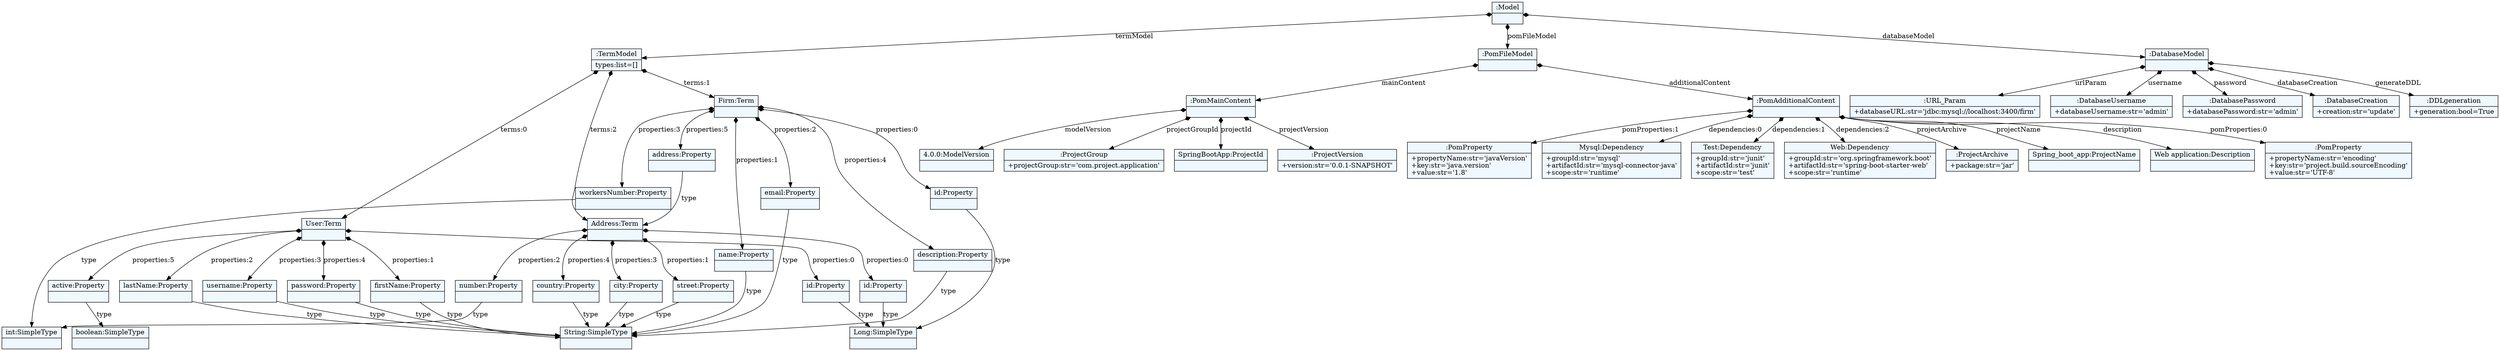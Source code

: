 
    digraph textX {
    fontname = "Bitstream Vera Sans"
    fontsize = 8
    node[
        shape=record,
        style=filled,
        fillcolor=aliceblue
    ]
    nodesep = 0.3
    edge[dir=black,arrowtail=empty]


2593643852968 -> 2593643888256 [label="termModel" arrowtail=diamond dir=both]
2593643888256 -> 2593643823680 [label="terms:0" arrowtail=diamond dir=both]
2593643823680 -> 2593643826928 [label="properties:0" arrowtail=diamond dir=both]
2593643826928 -> 2593633813896 [label="type" ]
2593633813896[label="{Long:SimpleType|}"]
2593643826928[label="{id:Property|}"]
2593643823680 -> 2593643825024 [label="properties:1" arrowtail=diamond dir=both]
2593643825024 -> 2593633791336 [label="type" ]
2593633791336[label="{String:SimpleType|}"]
2593643825024[label="{firstName:Property|}"]
2593643823680 -> 2593643824800 [label="properties:2" arrowtail=diamond dir=both]
2593643824800 -> 2593633791336 [label="type" ]
2593643824800[label="{lastName:Property|}"]
2593643823680 -> 2593643824296 [label="properties:3" arrowtail=diamond dir=both]
2593643824296 -> 2593633791336 [label="type" ]
2593643824296[label="{username:Property|}"]
2593643823680 -> 2593643925008 [label="properties:4" arrowtail=diamond dir=both]
2593643925008 -> 2593633791336 [label="type" ]
2593643925008[label="{password:Property|}"]
2593643823680 -> 2593643921704 [label="properties:5" arrowtail=diamond dir=both]
2593643921704 -> 2593643429840 [label="type" ]
2593643429840[label="{boolean:SimpleType|}"]
2593643921704[label="{active:Property|}"]
2593643823680[label="{User:Term|}"]
2593643888256 -> 2593643823344 [label="terms:1" arrowtail=diamond dir=both]
2593643823344 -> 2593643921480 [label="properties:0" arrowtail=diamond dir=both]
2593643921480 -> 2593633813896 [label="type" ]
2593643921480[label="{id:Property|}"]
2593643823344 -> 2593643925288 [label="properties:1" arrowtail=diamond dir=both]
2593643925288 -> 2593633791336 [label="type" ]
2593643925288[label="{name:Property|}"]
2593643823344 -> 2593643924504 [label="properties:2" arrowtail=diamond dir=both]
2593643924504 -> 2593633791336 [label="type" ]
2593643924504[label="{email:Property|}"]
2593643823344 -> 2593643923832 [label="properties:3" arrowtail=diamond dir=both]
2593643923832 -> 2593633791392 [label="type" ]
2593633791392[label="{int:SimpleType|}"]
2593643923832[label="{workersNumber:Property|}"]
2593643823344 -> 2593643922712 [label="properties:4" arrowtail=diamond dir=both]
2593643922712 -> 2593633791336 [label="type" ]
2593643922712[label="{description:Property|}"]
2593643823344 -> 2593643921760 [label="properties:5" arrowtail=diamond dir=both]
2593643921760 -> 2593643825248 [label="type" ]
2593643825248 -> 2593643954640 [label="properties:0" arrowtail=diamond dir=both]
2593643954640 -> 2593633813896 [label="type" ]
2593643954640[label="{id:Property|}"]
2593643825248 -> 2593643954528 [label="properties:1" arrowtail=diamond dir=both]
2593643954528 -> 2593633791336 [label="type" ]
2593643954528[label="{street:Property|}"]
2593643825248 -> 2593643954360 [label="properties:2" arrowtail=diamond dir=both]
2593643954360 -> 2593633791392 [label="type" ]
2593643954360[label="{number:Property|}"]
2593643825248 -> 2593643954696 [label="properties:3" arrowtail=diamond dir=both]
2593643954696 -> 2593633791336 [label="type" ]
2593643954696[label="{city:Property|}"]
2593643825248 -> 2593643954808 [label="properties:4" arrowtail=diamond dir=both]
2593643954808 -> 2593633791336 [label="type" ]
2593643954808[label="{country:Property|}"]
2593643825248[label="{Address:Term|}"]
2593643921760[label="{address:Property|}"]
2593643823344[label="{Firm:Term|}"]
2593643888256 -> 2593643825248 [label="terms:2" arrowtail=diamond dir=both]
2593643888256[label="{:TermModel|types:list=[]\l}"]
2593643852968 -> 2593643887920 [label="pomFileModel" arrowtail=diamond dir=both]
2593643887920 -> 2593643922600 [label="mainContent" arrowtail=diamond dir=both]
2593643922600 -> 2593643955032 [label="modelVersion" arrowtail=diamond dir=both]
2593643955032[label="{4.0.0:ModelVersion|}"]
2593643922600 -> 2593643955144 [label="projectGroupId" arrowtail=diamond dir=both]
2593643955144[label="{:ProjectGroup|+projectGroup:str='com.project.application'\l}"]
2593643922600 -> 2593643955200 [label="projectId" arrowtail=diamond dir=both]
2593643955200[label="{SpringBootApp:ProjectId|}"]
2593643922600 -> 2593643955312 [label="projectVersion" arrowtail=diamond dir=both]
2593643955312[label="{:ProjectVersion|+version:str='0.0.1-SNAPSHOT'\l}"]
2593643922600[label="{:PomMainContent|}"]
2593643887920 -> 2593643925344 [label="additionalContent" arrowtail=diamond dir=both]
2593643925344 -> 2593643955424 [label="projectArchive" arrowtail=diamond dir=both]
2593643955424[label="{:ProjectArchive|+package:str='jar'\l}"]
2593643925344 -> 2593643955480 [label="projectName" arrowtail=diamond dir=both]
2593643955480[label="{Spring_boot_app:ProjectName|}"]
2593643925344 -> 2593643955256 [label="description" arrowtail=diamond dir=both]
2593643955256[label="{Web application:Description|}"]
2593643925344 -> 2593643955648 [label="pomProperties:0" arrowtail=diamond dir=both]
2593643955648[label="{:PomProperty|+propertyName:str='encoding'\l+key:str='project.build.sourceEncoding'\l+value:str='UTF-8'\l}"]
2593643925344 -> 2593643955704 [label="pomProperties:1" arrowtail=diamond dir=both]
2593643955704[label="{:PomProperty|+propertyName:str='javaVersion'\l+key:str='java.version'\l+value:str='1.8'\l}"]
2593643925344 -> 2593643955760 [label="dependencies:0" arrowtail=diamond dir=both]
2593643955760[label="{Mysql:Dependency|+groupId:str='mysql'\l+artifactId:str='mysql-connector-java'\l+scope:str='runtime'\l}"]
2593643925344 -> 2593643955816 [label="dependencies:1" arrowtail=diamond dir=both]
2593643955816[label="{Test:Dependency|+groupId:str='junit'\l+artifactId:str='junit'\l+scope:str='test'\l}"]
2593643925344 -> 2593643955536 [label="dependencies:2" arrowtail=diamond dir=both]
2593643955536[label="{Web:Dependency|+groupId:str='org.springframework.boot'\l+artifactId:str='spring-boot-starter-web'\l+scope:str='runtime'\l}"]
2593643925344[label="{:PomAdditionalContent|}"]
2593643887920[label="{:PomFileModel|}"]
2593643852968 -> 2593643886856 [label="databaseModel" arrowtail=diamond dir=both]
2593643886856 -> 2593643955368 [label="urlParam" arrowtail=diamond dir=both]
2593643955368[label="{:URL_Param|+databaseURL:str='jdbc:mysql://localhost:3400/firm'\l}"]
2593643886856 -> 2593643955592 [label="username" arrowtail=diamond dir=both]
2593643955592[label="{:DatabaseUsername|+databaseUsername:str='admin'\l}"]
2593643886856 -> 2593643955872 [label="password" arrowtail=diamond dir=both]
2593643955872[label="{:DatabasePassword|+databasePassword:str='admin'\l}"]
2593643886856 -> 2593643955984 [label="databaseCreation" arrowtail=diamond dir=both]
2593643955984[label="{:DatabaseCreation|+creation:str='update'\l}"]
2593643886856 -> 2593643956040 [label="generateDDL" arrowtail=diamond dir=both]
2593643956040[label="{:DDLgeneration|+generation:bool=True\l}"]
2593643886856[label="{:DatabaseModel|}"]
2593643852968[label="{:Model|}"]

}
